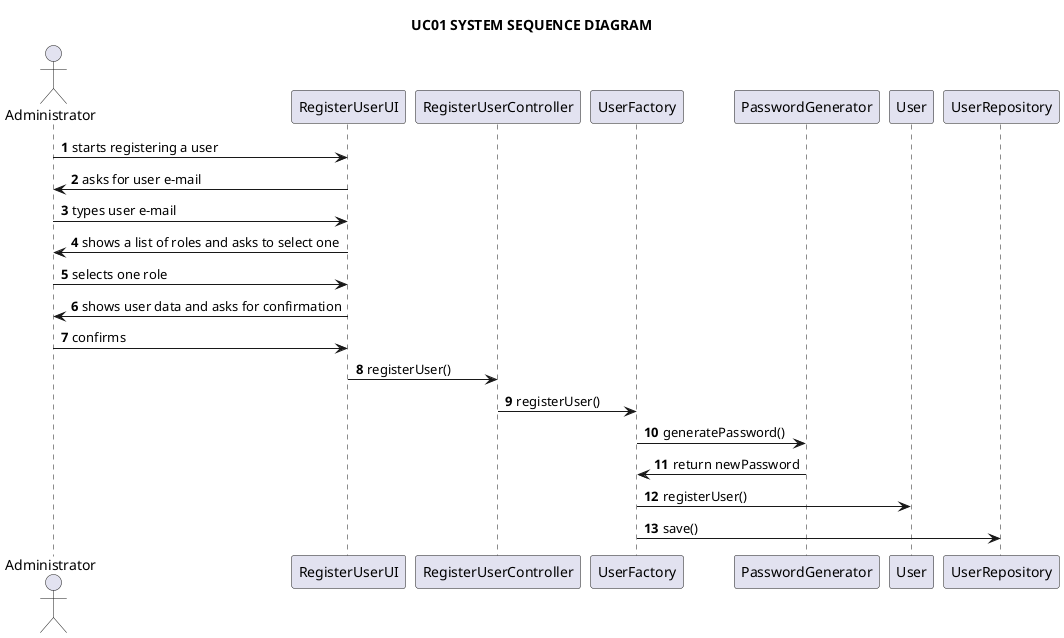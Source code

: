 @startuml

title UC01 SYSTEM SEQUENCE DIAGRAM

autonumber

actor Administrator as a
participant RegisterUserUI as ui
participant RegisterUserController as c
participant UserFactory as f
participant PasswordGenerator as pg
participant User as u
participant UserRepository as repo


a -> ui: starts registering a user

ui -> a: asks for user e-mail

a -> ui: types user e-mail

ui -> a: shows a list of roles and asks to select one

a -> ui: selects one role

ui -> a: shows user data and asks for confirmation

a -> ui: confirms

ui -> c: registerUser()

c -> f: registerUser()

f -> pg: generatePassword()

pg -> f: return newPassword

f -> u: registerUser()

f -> repo: save()

@enduml